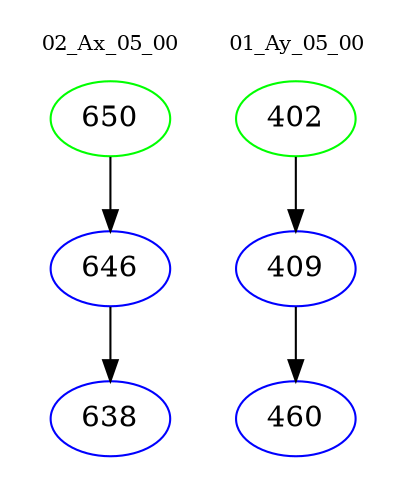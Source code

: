 digraph{
subgraph cluster_0 {
color = white
label = "02_Ax_05_00";
fontsize=10;
T0_650 [label="650", color="green"]
T0_650 -> T0_646 [color="black"]
T0_646 [label="646", color="blue"]
T0_646 -> T0_638 [color="black"]
T0_638 [label="638", color="blue"]
}
subgraph cluster_1 {
color = white
label = "01_Ay_05_00";
fontsize=10;
T1_402 [label="402", color="green"]
T1_402 -> T1_409 [color="black"]
T1_409 [label="409", color="blue"]
T1_409 -> T1_460 [color="black"]
T1_460 [label="460", color="blue"]
}
}
